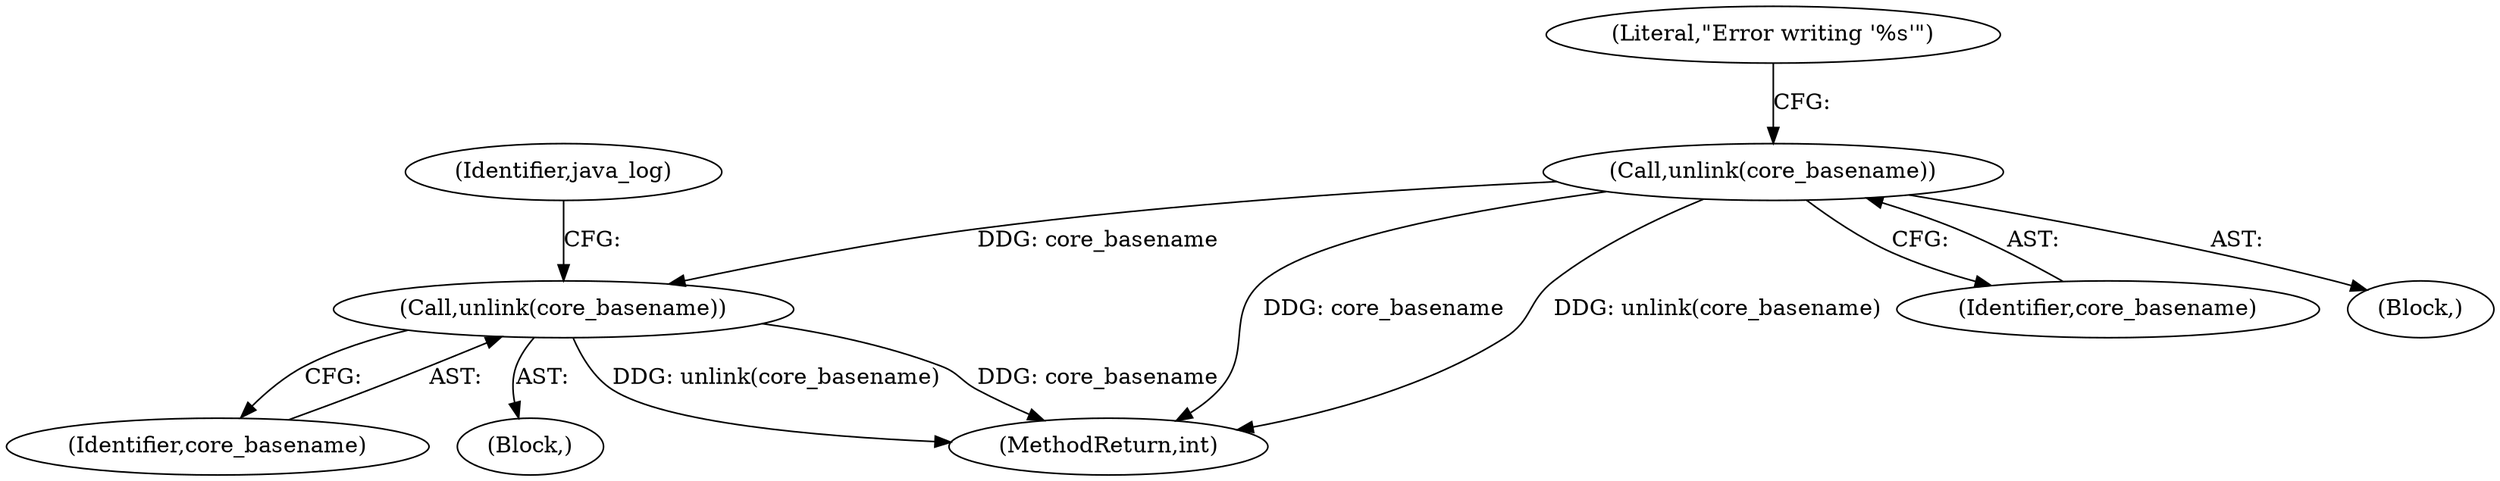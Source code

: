 digraph "0_abrt_80408e9e24a1c10f85fd969e1853e0f192157f92_0@API" {
"1000955" [label="(Call,unlink(core_basename))"];
"1000925" [label="(Call,unlink(core_basename))"];
"1000926" [label="(Identifier,core_basename)"];
"1000956" [label="(Identifier,core_basename)"];
"1000922" [label="(Block,)"];
"1000928" [label="(Literal,\"Error writing '%s'\")"];
"1000960" [label="(Identifier,java_log)"];
"1000952" [label="(Block,)"];
"1000925" [label="(Call,unlink(core_basename))"];
"1001168" [label="(MethodReturn,int)"];
"1000955" [label="(Call,unlink(core_basename))"];
"1000955" -> "1000952"  [label="AST: "];
"1000955" -> "1000956"  [label="CFG: "];
"1000956" -> "1000955"  [label="AST: "];
"1000960" -> "1000955"  [label="CFG: "];
"1000955" -> "1001168"  [label="DDG: unlink(core_basename)"];
"1000955" -> "1001168"  [label="DDG: core_basename"];
"1000925" -> "1000955"  [label="DDG: core_basename"];
"1000925" -> "1000922"  [label="AST: "];
"1000925" -> "1000926"  [label="CFG: "];
"1000926" -> "1000925"  [label="AST: "];
"1000928" -> "1000925"  [label="CFG: "];
"1000925" -> "1001168"  [label="DDG: core_basename"];
"1000925" -> "1001168"  [label="DDG: unlink(core_basename)"];
}
